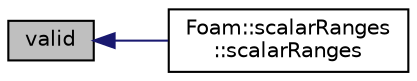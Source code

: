 digraph "valid"
{
  bgcolor="transparent";
  edge [fontname="Helvetica",fontsize="10",labelfontname="Helvetica",labelfontsize="10"];
  node [fontname="Helvetica",fontsize="10",shape=record];
  rankdir="LR";
  Node1 [label="valid",height=0.2,width=0.4,color="black", fillcolor="grey75", style="filled", fontcolor="black"];
  Node1 -> Node2 [dir="back",color="midnightblue",fontsize="10",style="solid",fontname="Helvetica"];
  Node2 [label="Foam::scalarRanges\l::scalarRanges",height=0.2,width=0.4,color="black",URL="$a02305.html#af3536622486dd234e5a5aa03c7a6d7c7",tooltip="Construct from Istream. "];
}
